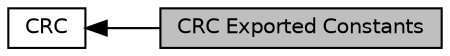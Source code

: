 digraph "CRC Exported Constants"
{
  edge [fontname="Helvetica",fontsize="10",labelfontname="Helvetica",labelfontsize="10"];
  node [fontname="Helvetica",fontsize="10",shape=box];
  rankdir=LR;
  Node1 [label="CRC Exported Constants",height=0.2,width=0.4,color="black", fillcolor="grey75", style="filled", fontcolor="black",tooltip=" "];
  Node2 [label="CRC",height=0.2,width=0.4,color="black", fillcolor="white", style="filled",URL="$group___c_r_c.html",tooltip="CRC HAL module driver."];
  Node2->Node1 [shape=plaintext, dir="back", style="solid"];
}

